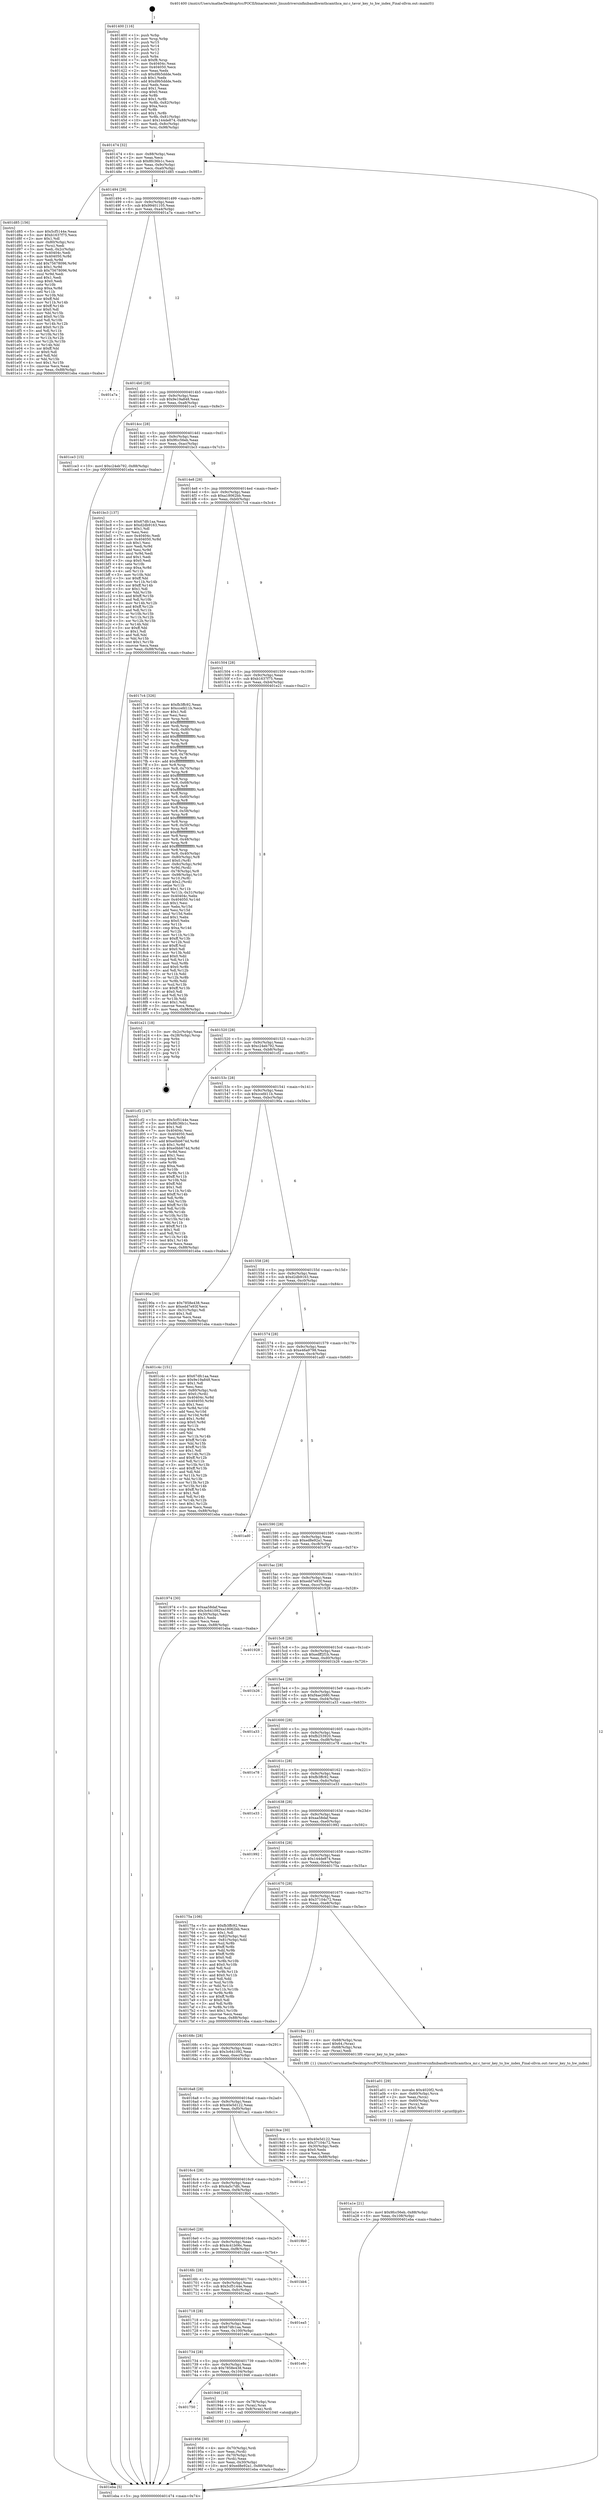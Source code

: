 digraph "0x401400" {
  label = "0x401400 (/mnt/c/Users/mathe/Desktop/tcc/POCII/binaries/extr_linuxdriversinfinibandhwmthcamthca_mr.c_tavor_key_to_hw_index_Final-ollvm.out::main(0))"
  labelloc = "t"
  node[shape=record]

  Entry [label="",width=0.3,height=0.3,shape=circle,fillcolor=black,style=filled]
  "0x401474" [label="{
     0x401474 [32]\l
     | [instrs]\l
     &nbsp;&nbsp;0x401474 \<+6\>: mov -0x88(%rbp),%eax\l
     &nbsp;&nbsp;0x40147a \<+2\>: mov %eax,%ecx\l
     &nbsp;&nbsp;0x40147c \<+6\>: sub $0x8fc36b1c,%ecx\l
     &nbsp;&nbsp;0x401482 \<+6\>: mov %eax,-0x9c(%rbp)\l
     &nbsp;&nbsp;0x401488 \<+6\>: mov %ecx,-0xa0(%rbp)\l
     &nbsp;&nbsp;0x40148e \<+6\>: je 0000000000401d85 \<main+0x985\>\l
  }"]
  "0x401d85" [label="{
     0x401d85 [156]\l
     | [instrs]\l
     &nbsp;&nbsp;0x401d85 \<+5\>: mov $0x5cf5144e,%eax\l
     &nbsp;&nbsp;0x401d8a \<+5\>: mov $0xb1637f75,%ecx\l
     &nbsp;&nbsp;0x401d8f \<+2\>: mov $0x1,%dl\l
     &nbsp;&nbsp;0x401d91 \<+4\>: mov -0x80(%rbp),%rsi\l
     &nbsp;&nbsp;0x401d95 \<+2\>: mov (%rsi),%edi\l
     &nbsp;&nbsp;0x401d97 \<+3\>: mov %edi,-0x2c(%rbp)\l
     &nbsp;&nbsp;0x401d9a \<+7\>: mov 0x40404c,%edi\l
     &nbsp;&nbsp;0x401da1 \<+8\>: mov 0x404050,%r8d\l
     &nbsp;&nbsp;0x401da9 \<+3\>: mov %edi,%r9d\l
     &nbsp;&nbsp;0x401dac \<+7\>: add $0x75678096,%r9d\l
     &nbsp;&nbsp;0x401db3 \<+4\>: sub $0x1,%r9d\l
     &nbsp;&nbsp;0x401db7 \<+7\>: sub $0x75678096,%r9d\l
     &nbsp;&nbsp;0x401dbe \<+4\>: imul %r9d,%edi\l
     &nbsp;&nbsp;0x401dc2 \<+3\>: and $0x1,%edi\l
     &nbsp;&nbsp;0x401dc5 \<+3\>: cmp $0x0,%edi\l
     &nbsp;&nbsp;0x401dc8 \<+4\>: sete %r10b\l
     &nbsp;&nbsp;0x401dcc \<+4\>: cmp $0xa,%r8d\l
     &nbsp;&nbsp;0x401dd0 \<+4\>: setl %r11b\l
     &nbsp;&nbsp;0x401dd4 \<+3\>: mov %r10b,%bl\l
     &nbsp;&nbsp;0x401dd7 \<+3\>: xor $0xff,%bl\l
     &nbsp;&nbsp;0x401dda \<+3\>: mov %r11b,%r14b\l
     &nbsp;&nbsp;0x401ddd \<+4\>: xor $0xff,%r14b\l
     &nbsp;&nbsp;0x401de1 \<+3\>: xor $0x0,%dl\l
     &nbsp;&nbsp;0x401de4 \<+3\>: mov %bl,%r15b\l
     &nbsp;&nbsp;0x401de7 \<+4\>: and $0x0,%r15b\l
     &nbsp;&nbsp;0x401deb \<+3\>: and %dl,%r10b\l
     &nbsp;&nbsp;0x401dee \<+3\>: mov %r14b,%r12b\l
     &nbsp;&nbsp;0x401df1 \<+4\>: and $0x0,%r12b\l
     &nbsp;&nbsp;0x401df5 \<+3\>: and %dl,%r11b\l
     &nbsp;&nbsp;0x401df8 \<+3\>: or %r10b,%r15b\l
     &nbsp;&nbsp;0x401dfb \<+3\>: or %r11b,%r12b\l
     &nbsp;&nbsp;0x401dfe \<+3\>: xor %r12b,%r15b\l
     &nbsp;&nbsp;0x401e01 \<+3\>: or %r14b,%bl\l
     &nbsp;&nbsp;0x401e04 \<+3\>: xor $0xff,%bl\l
     &nbsp;&nbsp;0x401e07 \<+3\>: or $0x0,%dl\l
     &nbsp;&nbsp;0x401e0a \<+2\>: and %dl,%bl\l
     &nbsp;&nbsp;0x401e0c \<+3\>: or %bl,%r15b\l
     &nbsp;&nbsp;0x401e0f \<+4\>: test $0x1,%r15b\l
     &nbsp;&nbsp;0x401e13 \<+3\>: cmovne %ecx,%eax\l
     &nbsp;&nbsp;0x401e16 \<+6\>: mov %eax,-0x88(%rbp)\l
     &nbsp;&nbsp;0x401e1c \<+5\>: jmp 0000000000401eba \<main+0xaba\>\l
  }"]
  "0x401494" [label="{
     0x401494 [28]\l
     | [instrs]\l
     &nbsp;&nbsp;0x401494 \<+5\>: jmp 0000000000401499 \<main+0x99\>\l
     &nbsp;&nbsp;0x401499 \<+6\>: mov -0x9c(%rbp),%eax\l
     &nbsp;&nbsp;0x40149f \<+5\>: sub $0x99401105,%eax\l
     &nbsp;&nbsp;0x4014a4 \<+6\>: mov %eax,-0xa4(%rbp)\l
     &nbsp;&nbsp;0x4014aa \<+6\>: je 0000000000401a7a \<main+0x67a\>\l
  }"]
  Exit [label="",width=0.3,height=0.3,shape=circle,fillcolor=black,style=filled,peripheries=2]
  "0x401a7a" [label="{
     0x401a7a\l
  }", style=dashed]
  "0x4014b0" [label="{
     0x4014b0 [28]\l
     | [instrs]\l
     &nbsp;&nbsp;0x4014b0 \<+5\>: jmp 00000000004014b5 \<main+0xb5\>\l
     &nbsp;&nbsp;0x4014b5 \<+6\>: mov -0x9c(%rbp),%eax\l
     &nbsp;&nbsp;0x4014bb \<+5\>: sub $0x9e19a848,%eax\l
     &nbsp;&nbsp;0x4014c0 \<+6\>: mov %eax,-0xa8(%rbp)\l
     &nbsp;&nbsp;0x4014c6 \<+6\>: je 0000000000401ce3 \<main+0x8e3\>\l
  }"]
  "0x401a1e" [label="{
     0x401a1e [21]\l
     | [instrs]\l
     &nbsp;&nbsp;0x401a1e \<+10\>: movl $0x9fcc56eb,-0x88(%rbp)\l
     &nbsp;&nbsp;0x401a28 \<+6\>: mov %eax,-0x108(%rbp)\l
     &nbsp;&nbsp;0x401a2e \<+5\>: jmp 0000000000401eba \<main+0xaba\>\l
  }"]
  "0x401ce3" [label="{
     0x401ce3 [15]\l
     | [instrs]\l
     &nbsp;&nbsp;0x401ce3 \<+10\>: movl $0xc24eb792,-0x88(%rbp)\l
     &nbsp;&nbsp;0x401ced \<+5\>: jmp 0000000000401eba \<main+0xaba\>\l
  }"]
  "0x4014cc" [label="{
     0x4014cc [28]\l
     | [instrs]\l
     &nbsp;&nbsp;0x4014cc \<+5\>: jmp 00000000004014d1 \<main+0xd1\>\l
     &nbsp;&nbsp;0x4014d1 \<+6\>: mov -0x9c(%rbp),%eax\l
     &nbsp;&nbsp;0x4014d7 \<+5\>: sub $0x9fcc56eb,%eax\l
     &nbsp;&nbsp;0x4014dc \<+6\>: mov %eax,-0xac(%rbp)\l
     &nbsp;&nbsp;0x4014e2 \<+6\>: je 0000000000401bc3 \<main+0x7c3\>\l
  }"]
  "0x401a01" [label="{
     0x401a01 [29]\l
     | [instrs]\l
     &nbsp;&nbsp;0x401a01 \<+10\>: movabs $0x4020f2,%rdi\l
     &nbsp;&nbsp;0x401a0b \<+4\>: mov -0x60(%rbp),%rcx\l
     &nbsp;&nbsp;0x401a0f \<+2\>: mov %eax,(%rcx)\l
     &nbsp;&nbsp;0x401a11 \<+4\>: mov -0x60(%rbp),%rcx\l
     &nbsp;&nbsp;0x401a15 \<+2\>: mov (%rcx),%esi\l
     &nbsp;&nbsp;0x401a17 \<+2\>: mov $0x0,%al\l
     &nbsp;&nbsp;0x401a19 \<+5\>: call 0000000000401030 \<printf@plt\>\l
     | [calls]\l
     &nbsp;&nbsp;0x401030 \{1\} (unknown)\l
  }"]
  "0x401bc3" [label="{
     0x401bc3 [137]\l
     | [instrs]\l
     &nbsp;&nbsp;0x401bc3 \<+5\>: mov $0x67dfc1aa,%eax\l
     &nbsp;&nbsp;0x401bc8 \<+5\>: mov $0xd2db9163,%ecx\l
     &nbsp;&nbsp;0x401bcd \<+2\>: mov $0x1,%dl\l
     &nbsp;&nbsp;0x401bcf \<+2\>: xor %esi,%esi\l
     &nbsp;&nbsp;0x401bd1 \<+7\>: mov 0x40404c,%edi\l
     &nbsp;&nbsp;0x401bd8 \<+8\>: mov 0x404050,%r8d\l
     &nbsp;&nbsp;0x401be0 \<+3\>: sub $0x1,%esi\l
     &nbsp;&nbsp;0x401be3 \<+3\>: mov %edi,%r9d\l
     &nbsp;&nbsp;0x401be6 \<+3\>: add %esi,%r9d\l
     &nbsp;&nbsp;0x401be9 \<+4\>: imul %r9d,%edi\l
     &nbsp;&nbsp;0x401bed \<+3\>: and $0x1,%edi\l
     &nbsp;&nbsp;0x401bf0 \<+3\>: cmp $0x0,%edi\l
     &nbsp;&nbsp;0x401bf3 \<+4\>: sete %r10b\l
     &nbsp;&nbsp;0x401bf7 \<+4\>: cmp $0xa,%r8d\l
     &nbsp;&nbsp;0x401bfb \<+4\>: setl %r11b\l
     &nbsp;&nbsp;0x401bff \<+3\>: mov %r10b,%bl\l
     &nbsp;&nbsp;0x401c02 \<+3\>: xor $0xff,%bl\l
     &nbsp;&nbsp;0x401c05 \<+3\>: mov %r11b,%r14b\l
     &nbsp;&nbsp;0x401c08 \<+4\>: xor $0xff,%r14b\l
     &nbsp;&nbsp;0x401c0c \<+3\>: xor $0x1,%dl\l
     &nbsp;&nbsp;0x401c0f \<+3\>: mov %bl,%r15b\l
     &nbsp;&nbsp;0x401c12 \<+4\>: and $0xff,%r15b\l
     &nbsp;&nbsp;0x401c16 \<+3\>: and %dl,%r10b\l
     &nbsp;&nbsp;0x401c19 \<+3\>: mov %r14b,%r12b\l
     &nbsp;&nbsp;0x401c1c \<+4\>: and $0xff,%r12b\l
     &nbsp;&nbsp;0x401c20 \<+3\>: and %dl,%r11b\l
     &nbsp;&nbsp;0x401c23 \<+3\>: or %r10b,%r15b\l
     &nbsp;&nbsp;0x401c26 \<+3\>: or %r11b,%r12b\l
     &nbsp;&nbsp;0x401c29 \<+3\>: xor %r12b,%r15b\l
     &nbsp;&nbsp;0x401c2c \<+3\>: or %r14b,%bl\l
     &nbsp;&nbsp;0x401c2f \<+3\>: xor $0xff,%bl\l
     &nbsp;&nbsp;0x401c32 \<+3\>: or $0x1,%dl\l
     &nbsp;&nbsp;0x401c35 \<+2\>: and %dl,%bl\l
     &nbsp;&nbsp;0x401c37 \<+3\>: or %bl,%r15b\l
     &nbsp;&nbsp;0x401c3a \<+4\>: test $0x1,%r15b\l
     &nbsp;&nbsp;0x401c3e \<+3\>: cmovne %ecx,%eax\l
     &nbsp;&nbsp;0x401c41 \<+6\>: mov %eax,-0x88(%rbp)\l
     &nbsp;&nbsp;0x401c47 \<+5\>: jmp 0000000000401eba \<main+0xaba\>\l
  }"]
  "0x4014e8" [label="{
     0x4014e8 [28]\l
     | [instrs]\l
     &nbsp;&nbsp;0x4014e8 \<+5\>: jmp 00000000004014ed \<main+0xed\>\l
     &nbsp;&nbsp;0x4014ed \<+6\>: mov -0x9c(%rbp),%eax\l
     &nbsp;&nbsp;0x4014f3 \<+5\>: sub $0xa18062bb,%eax\l
     &nbsp;&nbsp;0x4014f8 \<+6\>: mov %eax,-0xb0(%rbp)\l
     &nbsp;&nbsp;0x4014fe \<+6\>: je 00000000004017c4 \<main+0x3c4\>\l
  }"]
  "0x401956" [label="{
     0x401956 [30]\l
     | [instrs]\l
     &nbsp;&nbsp;0x401956 \<+4\>: mov -0x70(%rbp),%rdi\l
     &nbsp;&nbsp;0x40195a \<+2\>: mov %eax,(%rdi)\l
     &nbsp;&nbsp;0x40195c \<+4\>: mov -0x70(%rbp),%rdi\l
     &nbsp;&nbsp;0x401960 \<+2\>: mov (%rdi),%eax\l
     &nbsp;&nbsp;0x401962 \<+3\>: mov %eax,-0x30(%rbp)\l
     &nbsp;&nbsp;0x401965 \<+10\>: movl $0xed8e92a1,-0x88(%rbp)\l
     &nbsp;&nbsp;0x40196f \<+5\>: jmp 0000000000401eba \<main+0xaba\>\l
  }"]
  "0x4017c4" [label="{
     0x4017c4 [326]\l
     | [instrs]\l
     &nbsp;&nbsp;0x4017c4 \<+5\>: mov $0xfb3ffc92,%eax\l
     &nbsp;&nbsp;0x4017c9 \<+5\>: mov $0xccefd11b,%ecx\l
     &nbsp;&nbsp;0x4017ce \<+2\>: mov $0x1,%dl\l
     &nbsp;&nbsp;0x4017d0 \<+2\>: xor %esi,%esi\l
     &nbsp;&nbsp;0x4017d2 \<+3\>: mov %rsp,%rdi\l
     &nbsp;&nbsp;0x4017d5 \<+4\>: add $0xfffffffffffffff0,%rdi\l
     &nbsp;&nbsp;0x4017d9 \<+3\>: mov %rdi,%rsp\l
     &nbsp;&nbsp;0x4017dc \<+4\>: mov %rdi,-0x80(%rbp)\l
     &nbsp;&nbsp;0x4017e0 \<+3\>: mov %rsp,%rdi\l
     &nbsp;&nbsp;0x4017e3 \<+4\>: add $0xfffffffffffffff0,%rdi\l
     &nbsp;&nbsp;0x4017e7 \<+3\>: mov %rdi,%rsp\l
     &nbsp;&nbsp;0x4017ea \<+3\>: mov %rsp,%r8\l
     &nbsp;&nbsp;0x4017ed \<+4\>: add $0xfffffffffffffff0,%r8\l
     &nbsp;&nbsp;0x4017f1 \<+3\>: mov %r8,%rsp\l
     &nbsp;&nbsp;0x4017f4 \<+4\>: mov %r8,-0x78(%rbp)\l
     &nbsp;&nbsp;0x4017f8 \<+3\>: mov %rsp,%r8\l
     &nbsp;&nbsp;0x4017fb \<+4\>: add $0xfffffffffffffff0,%r8\l
     &nbsp;&nbsp;0x4017ff \<+3\>: mov %r8,%rsp\l
     &nbsp;&nbsp;0x401802 \<+4\>: mov %r8,-0x70(%rbp)\l
     &nbsp;&nbsp;0x401806 \<+3\>: mov %rsp,%r8\l
     &nbsp;&nbsp;0x401809 \<+4\>: add $0xfffffffffffffff0,%r8\l
     &nbsp;&nbsp;0x40180d \<+3\>: mov %r8,%rsp\l
     &nbsp;&nbsp;0x401810 \<+4\>: mov %r8,-0x68(%rbp)\l
     &nbsp;&nbsp;0x401814 \<+3\>: mov %rsp,%r8\l
     &nbsp;&nbsp;0x401817 \<+4\>: add $0xfffffffffffffff0,%r8\l
     &nbsp;&nbsp;0x40181b \<+3\>: mov %r8,%rsp\l
     &nbsp;&nbsp;0x40181e \<+4\>: mov %r8,-0x60(%rbp)\l
     &nbsp;&nbsp;0x401822 \<+3\>: mov %rsp,%r8\l
     &nbsp;&nbsp;0x401825 \<+4\>: add $0xfffffffffffffff0,%r8\l
     &nbsp;&nbsp;0x401829 \<+3\>: mov %r8,%rsp\l
     &nbsp;&nbsp;0x40182c \<+4\>: mov %r8,-0x58(%rbp)\l
     &nbsp;&nbsp;0x401830 \<+3\>: mov %rsp,%r8\l
     &nbsp;&nbsp;0x401833 \<+4\>: add $0xfffffffffffffff0,%r8\l
     &nbsp;&nbsp;0x401837 \<+3\>: mov %r8,%rsp\l
     &nbsp;&nbsp;0x40183a \<+4\>: mov %r8,-0x50(%rbp)\l
     &nbsp;&nbsp;0x40183e \<+3\>: mov %rsp,%r8\l
     &nbsp;&nbsp;0x401841 \<+4\>: add $0xfffffffffffffff0,%r8\l
     &nbsp;&nbsp;0x401845 \<+3\>: mov %r8,%rsp\l
     &nbsp;&nbsp;0x401848 \<+4\>: mov %r8,-0x48(%rbp)\l
     &nbsp;&nbsp;0x40184c \<+3\>: mov %rsp,%r8\l
     &nbsp;&nbsp;0x40184f \<+4\>: add $0xfffffffffffffff0,%r8\l
     &nbsp;&nbsp;0x401853 \<+3\>: mov %r8,%rsp\l
     &nbsp;&nbsp;0x401856 \<+4\>: mov %r8,-0x40(%rbp)\l
     &nbsp;&nbsp;0x40185a \<+4\>: mov -0x80(%rbp),%r8\l
     &nbsp;&nbsp;0x40185e \<+7\>: movl $0x0,(%r8)\l
     &nbsp;&nbsp;0x401865 \<+7\>: mov -0x8c(%rbp),%r9d\l
     &nbsp;&nbsp;0x40186c \<+3\>: mov %r9d,(%rdi)\l
     &nbsp;&nbsp;0x40186f \<+4\>: mov -0x78(%rbp),%r8\l
     &nbsp;&nbsp;0x401873 \<+7\>: mov -0x98(%rbp),%r10\l
     &nbsp;&nbsp;0x40187a \<+3\>: mov %r10,(%r8)\l
     &nbsp;&nbsp;0x40187d \<+3\>: cmpl $0x2,(%rdi)\l
     &nbsp;&nbsp;0x401880 \<+4\>: setne %r11b\l
     &nbsp;&nbsp;0x401884 \<+4\>: and $0x1,%r11b\l
     &nbsp;&nbsp;0x401888 \<+4\>: mov %r11b,-0x31(%rbp)\l
     &nbsp;&nbsp;0x40188c \<+7\>: mov 0x40404c,%ebx\l
     &nbsp;&nbsp;0x401893 \<+8\>: mov 0x404050,%r14d\l
     &nbsp;&nbsp;0x40189b \<+3\>: sub $0x1,%esi\l
     &nbsp;&nbsp;0x40189e \<+3\>: mov %ebx,%r15d\l
     &nbsp;&nbsp;0x4018a1 \<+3\>: add %esi,%r15d\l
     &nbsp;&nbsp;0x4018a4 \<+4\>: imul %r15d,%ebx\l
     &nbsp;&nbsp;0x4018a8 \<+3\>: and $0x1,%ebx\l
     &nbsp;&nbsp;0x4018ab \<+3\>: cmp $0x0,%ebx\l
     &nbsp;&nbsp;0x4018ae \<+4\>: sete %r11b\l
     &nbsp;&nbsp;0x4018b2 \<+4\>: cmp $0xa,%r14d\l
     &nbsp;&nbsp;0x4018b6 \<+4\>: setl %r12b\l
     &nbsp;&nbsp;0x4018ba \<+3\>: mov %r11b,%r13b\l
     &nbsp;&nbsp;0x4018bd \<+4\>: xor $0xff,%r13b\l
     &nbsp;&nbsp;0x4018c1 \<+3\>: mov %r12b,%sil\l
     &nbsp;&nbsp;0x4018c4 \<+4\>: xor $0xff,%sil\l
     &nbsp;&nbsp;0x4018c8 \<+3\>: xor $0x0,%dl\l
     &nbsp;&nbsp;0x4018cb \<+3\>: mov %r13b,%dil\l
     &nbsp;&nbsp;0x4018ce \<+4\>: and $0x0,%dil\l
     &nbsp;&nbsp;0x4018d2 \<+3\>: and %dl,%r11b\l
     &nbsp;&nbsp;0x4018d5 \<+3\>: mov %sil,%r8b\l
     &nbsp;&nbsp;0x4018d8 \<+4\>: and $0x0,%r8b\l
     &nbsp;&nbsp;0x4018dc \<+3\>: and %dl,%r12b\l
     &nbsp;&nbsp;0x4018df \<+3\>: or %r11b,%dil\l
     &nbsp;&nbsp;0x4018e2 \<+3\>: or %r12b,%r8b\l
     &nbsp;&nbsp;0x4018e5 \<+3\>: xor %r8b,%dil\l
     &nbsp;&nbsp;0x4018e8 \<+3\>: or %sil,%r13b\l
     &nbsp;&nbsp;0x4018eb \<+4\>: xor $0xff,%r13b\l
     &nbsp;&nbsp;0x4018ef \<+3\>: or $0x0,%dl\l
     &nbsp;&nbsp;0x4018f2 \<+3\>: and %dl,%r13b\l
     &nbsp;&nbsp;0x4018f5 \<+3\>: or %r13b,%dil\l
     &nbsp;&nbsp;0x4018f8 \<+4\>: test $0x1,%dil\l
     &nbsp;&nbsp;0x4018fc \<+3\>: cmovne %ecx,%eax\l
     &nbsp;&nbsp;0x4018ff \<+6\>: mov %eax,-0x88(%rbp)\l
     &nbsp;&nbsp;0x401905 \<+5\>: jmp 0000000000401eba \<main+0xaba\>\l
  }"]
  "0x401504" [label="{
     0x401504 [28]\l
     | [instrs]\l
     &nbsp;&nbsp;0x401504 \<+5\>: jmp 0000000000401509 \<main+0x109\>\l
     &nbsp;&nbsp;0x401509 \<+6\>: mov -0x9c(%rbp),%eax\l
     &nbsp;&nbsp;0x40150f \<+5\>: sub $0xb1637f75,%eax\l
     &nbsp;&nbsp;0x401514 \<+6\>: mov %eax,-0xb4(%rbp)\l
     &nbsp;&nbsp;0x40151a \<+6\>: je 0000000000401e21 \<main+0xa21\>\l
  }"]
  "0x401750" [label="{
     0x401750\l
  }", style=dashed]
  "0x401e21" [label="{
     0x401e21 [18]\l
     | [instrs]\l
     &nbsp;&nbsp;0x401e21 \<+3\>: mov -0x2c(%rbp),%eax\l
     &nbsp;&nbsp;0x401e24 \<+4\>: lea -0x28(%rbp),%rsp\l
     &nbsp;&nbsp;0x401e28 \<+1\>: pop %rbx\l
     &nbsp;&nbsp;0x401e29 \<+2\>: pop %r12\l
     &nbsp;&nbsp;0x401e2b \<+2\>: pop %r13\l
     &nbsp;&nbsp;0x401e2d \<+2\>: pop %r14\l
     &nbsp;&nbsp;0x401e2f \<+2\>: pop %r15\l
     &nbsp;&nbsp;0x401e31 \<+1\>: pop %rbp\l
     &nbsp;&nbsp;0x401e32 \<+1\>: ret\l
  }"]
  "0x401520" [label="{
     0x401520 [28]\l
     | [instrs]\l
     &nbsp;&nbsp;0x401520 \<+5\>: jmp 0000000000401525 \<main+0x125\>\l
     &nbsp;&nbsp;0x401525 \<+6\>: mov -0x9c(%rbp),%eax\l
     &nbsp;&nbsp;0x40152b \<+5\>: sub $0xc24eb792,%eax\l
     &nbsp;&nbsp;0x401530 \<+6\>: mov %eax,-0xb8(%rbp)\l
     &nbsp;&nbsp;0x401536 \<+6\>: je 0000000000401cf2 \<main+0x8f2\>\l
  }"]
  "0x401946" [label="{
     0x401946 [16]\l
     | [instrs]\l
     &nbsp;&nbsp;0x401946 \<+4\>: mov -0x78(%rbp),%rax\l
     &nbsp;&nbsp;0x40194a \<+3\>: mov (%rax),%rax\l
     &nbsp;&nbsp;0x40194d \<+4\>: mov 0x8(%rax),%rdi\l
     &nbsp;&nbsp;0x401951 \<+5\>: call 0000000000401040 \<atoi@plt\>\l
     | [calls]\l
     &nbsp;&nbsp;0x401040 \{1\} (unknown)\l
  }"]
  "0x401cf2" [label="{
     0x401cf2 [147]\l
     | [instrs]\l
     &nbsp;&nbsp;0x401cf2 \<+5\>: mov $0x5cf5144e,%eax\l
     &nbsp;&nbsp;0x401cf7 \<+5\>: mov $0x8fc36b1c,%ecx\l
     &nbsp;&nbsp;0x401cfc \<+2\>: mov $0x1,%dl\l
     &nbsp;&nbsp;0x401cfe \<+7\>: mov 0x40404c,%esi\l
     &nbsp;&nbsp;0x401d05 \<+7\>: mov 0x404050,%edi\l
     &nbsp;&nbsp;0x401d0c \<+3\>: mov %esi,%r8d\l
     &nbsp;&nbsp;0x401d0f \<+7\>: add $0xe0bb674d,%r8d\l
     &nbsp;&nbsp;0x401d16 \<+4\>: sub $0x1,%r8d\l
     &nbsp;&nbsp;0x401d1a \<+7\>: sub $0xe0bb674d,%r8d\l
     &nbsp;&nbsp;0x401d21 \<+4\>: imul %r8d,%esi\l
     &nbsp;&nbsp;0x401d25 \<+3\>: and $0x1,%esi\l
     &nbsp;&nbsp;0x401d28 \<+3\>: cmp $0x0,%esi\l
     &nbsp;&nbsp;0x401d2b \<+4\>: sete %r9b\l
     &nbsp;&nbsp;0x401d2f \<+3\>: cmp $0xa,%edi\l
     &nbsp;&nbsp;0x401d32 \<+4\>: setl %r10b\l
     &nbsp;&nbsp;0x401d36 \<+3\>: mov %r9b,%r11b\l
     &nbsp;&nbsp;0x401d39 \<+4\>: xor $0xff,%r11b\l
     &nbsp;&nbsp;0x401d3d \<+3\>: mov %r10b,%bl\l
     &nbsp;&nbsp;0x401d40 \<+3\>: xor $0xff,%bl\l
     &nbsp;&nbsp;0x401d43 \<+3\>: xor $0x1,%dl\l
     &nbsp;&nbsp;0x401d46 \<+3\>: mov %r11b,%r14b\l
     &nbsp;&nbsp;0x401d49 \<+4\>: and $0xff,%r14b\l
     &nbsp;&nbsp;0x401d4d \<+3\>: and %dl,%r9b\l
     &nbsp;&nbsp;0x401d50 \<+3\>: mov %bl,%r15b\l
     &nbsp;&nbsp;0x401d53 \<+4\>: and $0xff,%r15b\l
     &nbsp;&nbsp;0x401d57 \<+3\>: and %dl,%r10b\l
     &nbsp;&nbsp;0x401d5a \<+3\>: or %r9b,%r14b\l
     &nbsp;&nbsp;0x401d5d \<+3\>: or %r10b,%r15b\l
     &nbsp;&nbsp;0x401d60 \<+3\>: xor %r15b,%r14b\l
     &nbsp;&nbsp;0x401d63 \<+3\>: or %bl,%r11b\l
     &nbsp;&nbsp;0x401d66 \<+4\>: xor $0xff,%r11b\l
     &nbsp;&nbsp;0x401d6a \<+3\>: or $0x1,%dl\l
     &nbsp;&nbsp;0x401d6d \<+3\>: and %dl,%r11b\l
     &nbsp;&nbsp;0x401d70 \<+3\>: or %r11b,%r14b\l
     &nbsp;&nbsp;0x401d73 \<+4\>: test $0x1,%r14b\l
     &nbsp;&nbsp;0x401d77 \<+3\>: cmovne %ecx,%eax\l
     &nbsp;&nbsp;0x401d7a \<+6\>: mov %eax,-0x88(%rbp)\l
     &nbsp;&nbsp;0x401d80 \<+5\>: jmp 0000000000401eba \<main+0xaba\>\l
  }"]
  "0x40153c" [label="{
     0x40153c [28]\l
     | [instrs]\l
     &nbsp;&nbsp;0x40153c \<+5\>: jmp 0000000000401541 \<main+0x141\>\l
     &nbsp;&nbsp;0x401541 \<+6\>: mov -0x9c(%rbp),%eax\l
     &nbsp;&nbsp;0x401547 \<+5\>: sub $0xccefd11b,%eax\l
     &nbsp;&nbsp;0x40154c \<+6\>: mov %eax,-0xbc(%rbp)\l
     &nbsp;&nbsp;0x401552 \<+6\>: je 000000000040190a \<main+0x50a\>\l
  }"]
  "0x401734" [label="{
     0x401734 [28]\l
     | [instrs]\l
     &nbsp;&nbsp;0x401734 \<+5\>: jmp 0000000000401739 \<main+0x339\>\l
     &nbsp;&nbsp;0x401739 \<+6\>: mov -0x9c(%rbp),%eax\l
     &nbsp;&nbsp;0x40173f \<+5\>: sub $0x7858e438,%eax\l
     &nbsp;&nbsp;0x401744 \<+6\>: mov %eax,-0x104(%rbp)\l
     &nbsp;&nbsp;0x40174a \<+6\>: je 0000000000401946 \<main+0x546\>\l
  }"]
  "0x40190a" [label="{
     0x40190a [30]\l
     | [instrs]\l
     &nbsp;&nbsp;0x40190a \<+5\>: mov $0x7858e438,%eax\l
     &nbsp;&nbsp;0x40190f \<+5\>: mov $0xedd7e93f,%ecx\l
     &nbsp;&nbsp;0x401914 \<+3\>: mov -0x31(%rbp),%dl\l
     &nbsp;&nbsp;0x401917 \<+3\>: test $0x1,%dl\l
     &nbsp;&nbsp;0x40191a \<+3\>: cmovne %ecx,%eax\l
     &nbsp;&nbsp;0x40191d \<+6\>: mov %eax,-0x88(%rbp)\l
     &nbsp;&nbsp;0x401923 \<+5\>: jmp 0000000000401eba \<main+0xaba\>\l
  }"]
  "0x401558" [label="{
     0x401558 [28]\l
     | [instrs]\l
     &nbsp;&nbsp;0x401558 \<+5\>: jmp 000000000040155d \<main+0x15d\>\l
     &nbsp;&nbsp;0x40155d \<+6\>: mov -0x9c(%rbp),%eax\l
     &nbsp;&nbsp;0x401563 \<+5\>: sub $0xd2db9163,%eax\l
     &nbsp;&nbsp;0x401568 \<+6\>: mov %eax,-0xc0(%rbp)\l
     &nbsp;&nbsp;0x40156e \<+6\>: je 0000000000401c4c \<main+0x84c\>\l
  }"]
  "0x401e8c" [label="{
     0x401e8c\l
  }", style=dashed]
  "0x401c4c" [label="{
     0x401c4c [151]\l
     | [instrs]\l
     &nbsp;&nbsp;0x401c4c \<+5\>: mov $0x67dfc1aa,%eax\l
     &nbsp;&nbsp;0x401c51 \<+5\>: mov $0x9e19a848,%ecx\l
     &nbsp;&nbsp;0x401c56 \<+2\>: mov $0x1,%dl\l
     &nbsp;&nbsp;0x401c58 \<+2\>: xor %esi,%esi\l
     &nbsp;&nbsp;0x401c5a \<+4\>: mov -0x80(%rbp),%rdi\l
     &nbsp;&nbsp;0x401c5e \<+6\>: movl $0x0,(%rdi)\l
     &nbsp;&nbsp;0x401c64 \<+8\>: mov 0x40404c,%r8d\l
     &nbsp;&nbsp;0x401c6c \<+8\>: mov 0x404050,%r9d\l
     &nbsp;&nbsp;0x401c74 \<+3\>: sub $0x1,%esi\l
     &nbsp;&nbsp;0x401c77 \<+3\>: mov %r8d,%r10d\l
     &nbsp;&nbsp;0x401c7a \<+3\>: add %esi,%r10d\l
     &nbsp;&nbsp;0x401c7d \<+4\>: imul %r10d,%r8d\l
     &nbsp;&nbsp;0x401c81 \<+4\>: and $0x1,%r8d\l
     &nbsp;&nbsp;0x401c85 \<+4\>: cmp $0x0,%r8d\l
     &nbsp;&nbsp;0x401c89 \<+4\>: sete %r11b\l
     &nbsp;&nbsp;0x401c8d \<+4\>: cmp $0xa,%r9d\l
     &nbsp;&nbsp;0x401c91 \<+3\>: setl %bl\l
     &nbsp;&nbsp;0x401c94 \<+3\>: mov %r11b,%r14b\l
     &nbsp;&nbsp;0x401c97 \<+4\>: xor $0xff,%r14b\l
     &nbsp;&nbsp;0x401c9b \<+3\>: mov %bl,%r15b\l
     &nbsp;&nbsp;0x401c9e \<+4\>: xor $0xff,%r15b\l
     &nbsp;&nbsp;0x401ca2 \<+3\>: xor $0x1,%dl\l
     &nbsp;&nbsp;0x401ca5 \<+3\>: mov %r14b,%r12b\l
     &nbsp;&nbsp;0x401ca8 \<+4\>: and $0xff,%r12b\l
     &nbsp;&nbsp;0x401cac \<+3\>: and %dl,%r11b\l
     &nbsp;&nbsp;0x401caf \<+3\>: mov %r15b,%r13b\l
     &nbsp;&nbsp;0x401cb2 \<+4\>: and $0xff,%r13b\l
     &nbsp;&nbsp;0x401cb6 \<+2\>: and %dl,%bl\l
     &nbsp;&nbsp;0x401cb8 \<+3\>: or %r11b,%r12b\l
     &nbsp;&nbsp;0x401cbb \<+3\>: or %bl,%r13b\l
     &nbsp;&nbsp;0x401cbe \<+3\>: xor %r13b,%r12b\l
     &nbsp;&nbsp;0x401cc1 \<+3\>: or %r15b,%r14b\l
     &nbsp;&nbsp;0x401cc4 \<+4\>: xor $0xff,%r14b\l
     &nbsp;&nbsp;0x401cc8 \<+3\>: or $0x1,%dl\l
     &nbsp;&nbsp;0x401ccb \<+3\>: and %dl,%r14b\l
     &nbsp;&nbsp;0x401cce \<+3\>: or %r14b,%r12b\l
     &nbsp;&nbsp;0x401cd1 \<+4\>: test $0x1,%r12b\l
     &nbsp;&nbsp;0x401cd5 \<+3\>: cmovne %ecx,%eax\l
     &nbsp;&nbsp;0x401cd8 \<+6\>: mov %eax,-0x88(%rbp)\l
     &nbsp;&nbsp;0x401cde \<+5\>: jmp 0000000000401eba \<main+0xaba\>\l
  }"]
  "0x401574" [label="{
     0x401574 [28]\l
     | [instrs]\l
     &nbsp;&nbsp;0x401574 \<+5\>: jmp 0000000000401579 \<main+0x179\>\l
     &nbsp;&nbsp;0x401579 \<+6\>: mov -0x9c(%rbp),%eax\l
     &nbsp;&nbsp;0x40157f \<+5\>: sub $0xe46a9798,%eax\l
     &nbsp;&nbsp;0x401584 \<+6\>: mov %eax,-0xc4(%rbp)\l
     &nbsp;&nbsp;0x40158a \<+6\>: je 0000000000401ad0 \<main+0x6d0\>\l
  }"]
  "0x401718" [label="{
     0x401718 [28]\l
     | [instrs]\l
     &nbsp;&nbsp;0x401718 \<+5\>: jmp 000000000040171d \<main+0x31d\>\l
     &nbsp;&nbsp;0x40171d \<+6\>: mov -0x9c(%rbp),%eax\l
     &nbsp;&nbsp;0x401723 \<+5\>: sub $0x67dfc1aa,%eax\l
     &nbsp;&nbsp;0x401728 \<+6\>: mov %eax,-0x100(%rbp)\l
     &nbsp;&nbsp;0x40172e \<+6\>: je 0000000000401e8c \<main+0xa8c\>\l
  }"]
  "0x401ad0" [label="{
     0x401ad0\l
  }", style=dashed]
  "0x401590" [label="{
     0x401590 [28]\l
     | [instrs]\l
     &nbsp;&nbsp;0x401590 \<+5\>: jmp 0000000000401595 \<main+0x195\>\l
     &nbsp;&nbsp;0x401595 \<+6\>: mov -0x9c(%rbp),%eax\l
     &nbsp;&nbsp;0x40159b \<+5\>: sub $0xed8e92a1,%eax\l
     &nbsp;&nbsp;0x4015a0 \<+6\>: mov %eax,-0xc8(%rbp)\l
     &nbsp;&nbsp;0x4015a6 \<+6\>: je 0000000000401974 \<main+0x574\>\l
  }"]
  "0x401ea5" [label="{
     0x401ea5\l
  }", style=dashed]
  "0x401974" [label="{
     0x401974 [30]\l
     | [instrs]\l
     &nbsp;&nbsp;0x401974 \<+5\>: mov $0xaa58daf,%eax\l
     &nbsp;&nbsp;0x401979 \<+5\>: mov $0x3c641092,%ecx\l
     &nbsp;&nbsp;0x40197e \<+3\>: mov -0x30(%rbp),%edx\l
     &nbsp;&nbsp;0x401981 \<+3\>: cmp $0x1,%edx\l
     &nbsp;&nbsp;0x401984 \<+3\>: cmovl %ecx,%eax\l
     &nbsp;&nbsp;0x401987 \<+6\>: mov %eax,-0x88(%rbp)\l
     &nbsp;&nbsp;0x40198d \<+5\>: jmp 0000000000401eba \<main+0xaba\>\l
  }"]
  "0x4015ac" [label="{
     0x4015ac [28]\l
     | [instrs]\l
     &nbsp;&nbsp;0x4015ac \<+5\>: jmp 00000000004015b1 \<main+0x1b1\>\l
     &nbsp;&nbsp;0x4015b1 \<+6\>: mov -0x9c(%rbp),%eax\l
     &nbsp;&nbsp;0x4015b7 \<+5\>: sub $0xedd7e93f,%eax\l
     &nbsp;&nbsp;0x4015bc \<+6\>: mov %eax,-0xcc(%rbp)\l
     &nbsp;&nbsp;0x4015c2 \<+6\>: je 0000000000401928 \<main+0x528\>\l
  }"]
  "0x4016fc" [label="{
     0x4016fc [28]\l
     | [instrs]\l
     &nbsp;&nbsp;0x4016fc \<+5\>: jmp 0000000000401701 \<main+0x301\>\l
     &nbsp;&nbsp;0x401701 \<+6\>: mov -0x9c(%rbp),%eax\l
     &nbsp;&nbsp;0x401707 \<+5\>: sub $0x5cf5144e,%eax\l
     &nbsp;&nbsp;0x40170c \<+6\>: mov %eax,-0xfc(%rbp)\l
     &nbsp;&nbsp;0x401712 \<+6\>: je 0000000000401ea5 \<main+0xaa5\>\l
  }"]
  "0x401928" [label="{
     0x401928\l
  }", style=dashed]
  "0x4015c8" [label="{
     0x4015c8 [28]\l
     | [instrs]\l
     &nbsp;&nbsp;0x4015c8 \<+5\>: jmp 00000000004015cd \<main+0x1cd\>\l
     &nbsp;&nbsp;0x4015cd \<+6\>: mov -0x9c(%rbp),%eax\l
     &nbsp;&nbsp;0x4015d3 \<+5\>: sub $0xedff2f1b,%eax\l
     &nbsp;&nbsp;0x4015d8 \<+6\>: mov %eax,-0xd0(%rbp)\l
     &nbsp;&nbsp;0x4015de \<+6\>: je 0000000000401b26 \<main+0x726\>\l
  }"]
  "0x401bb4" [label="{
     0x401bb4\l
  }", style=dashed]
  "0x401b26" [label="{
     0x401b26\l
  }", style=dashed]
  "0x4015e4" [label="{
     0x4015e4 [28]\l
     | [instrs]\l
     &nbsp;&nbsp;0x4015e4 \<+5\>: jmp 00000000004015e9 \<main+0x1e9\>\l
     &nbsp;&nbsp;0x4015e9 \<+6\>: mov -0x9c(%rbp),%eax\l
     &nbsp;&nbsp;0x4015ef \<+5\>: sub $0xf4ae2680,%eax\l
     &nbsp;&nbsp;0x4015f4 \<+6\>: mov %eax,-0xd4(%rbp)\l
     &nbsp;&nbsp;0x4015fa \<+6\>: je 0000000000401a33 \<main+0x633\>\l
  }"]
  "0x4016e0" [label="{
     0x4016e0 [28]\l
     | [instrs]\l
     &nbsp;&nbsp;0x4016e0 \<+5\>: jmp 00000000004016e5 \<main+0x2e5\>\l
     &nbsp;&nbsp;0x4016e5 \<+6\>: mov -0x9c(%rbp),%eax\l
     &nbsp;&nbsp;0x4016eb \<+5\>: sub $0x4c41b06c,%eax\l
     &nbsp;&nbsp;0x4016f0 \<+6\>: mov %eax,-0xf8(%rbp)\l
     &nbsp;&nbsp;0x4016f6 \<+6\>: je 0000000000401bb4 \<main+0x7b4\>\l
  }"]
  "0x401a33" [label="{
     0x401a33\l
  }", style=dashed]
  "0x401600" [label="{
     0x401600 [28]\l
     | [instrs]\l
     &nbsp;&nbsp;0x401600 \<+5\>: jmp 0000000000401605 \<main+0x205\>\l
     &nbsp;&nbsp;0x401605 \<+6\>: mov -0x9c(%rbp),%eax\l
     &nbsp;&nbsp;0x40160b \<+5\>: sub $0xfb253920,%eax\l
     &nbsp;&nbsp;0x401610 \<+6\>: mov %eax,-0xd8(%rbp)\l
     &nbsp;&nbsp;0x401616 \<+6\>: je 0000000000401e78 \<main+0xa78\>\l
  }"]
  "0x4019b0" [label="{
     0x4019b0\l
  }", style=dashed]
  "0x401e78" [label="{
     0x401e78\l
  }", style=dashed]
  "0x40161c" [label="{
     0x40161c [28]\l
     | [instrs]\l
     &nbsp;&nbsp;0x40161c \<+5\>: jmp 0000000000401621 \<main+0x221\>\l
     &nbsp;&nbsp;0x401621 \<+6\>: mov -0x9c(%rbp),%eax\l
     &nbsp;&nbsp;0x401627 \<+5\>: sub $0xfb3ffc92,%eax\l
     &nbsp;&nbsp;0x40162c \<+6\>: mov %eax,-0xdc(%rbp)\l
     &nbsp;&nbsp;0x401632 \<+6\>: je 0000000000401e33 \<main+0xa33\>\l
  }"]
  "0x4016c4" [label="{
     0x4016c4 [28]\l
     | [instrs]\l
     &nbsp;&nbsp;0x4016c4 \<+5\>: jmp 00000000004016c9 \<main+0x2c9\>\l
     &nbsp;&nbsp;0x4016c9 \<+6\>: mov -0x9c(%rbp),%eax\l
     &nbsp;&nbsp;0x4016cf \<+5\>: sub $0x4a5c7dfc,%eax\l
     &nbsp;&nbsp;0x4016d4 \<+6\>: mov %eax,-0xf4(%rbp)\l
     &nbsp;&nbsp;0x4016da \<+6\>: je 00000000004019b0 \<main+0x5b0\>\l
  }"]
  "0x401e33" [label="{
     0x401e33\l
  }", style=dashed]
  "0x401638" [label="{
     0x401638 [28]\l
     | [instrs]\l
     &nbsp;&nbsp;0x401638 \<+5\>: jmp 000000000040163d \<main+0x23d\>\l
     &nbsp;&nbsp;0x40163d \<+6\>: mov -0x9c(%rbp),%eax\l
     &nbsp;&nbsp;0x401643 \<+5\>: sub $0xaa58daf,%eax\l
     &nbsp;&nbsp;0x401648 \<+6\>: mov %eax,-0xe0(%rbp)\l
     &nbsp;&nbsp;0x40164e \<+6\>: je 0000000000401992 \<main+0x592\>\l
  }"]
  "0x401ac1" [label="{
     0x401ac1\l
  }", style=dashed]
  "0x401992" [label="{
     0x401992\l
  }", style=dashed]
  "0x401654" [label="{
     0x401654 [28]\l
     | [instrs]\l
     &nbsp;&nbsp;0x401654 \<+5\>: jmp 0000000000401659 \<main+0x259\>\l
     &nbsp;&nbsp;0x401659 \<+6\>: mov -0x9c(%rbp),%eax\l
     &nbsp;&nbsp;0x40165f \<+5\>: sub $0x144de874,%eax\l
     &nbsp;&nbsp;0x401664 \<+6\>: mov %eax,-0xe4(%rbp)\l
     &nbsp;&nbsp;0x40166a \<+6\>: je 000000000040175a \<main+0x35a\>\l
  }"]
  "0x4016a8" [label="{
     0x4016a8 [28]\l
     | [instrs]\l
     &nbsp;&nbsp;0x4016a8 \<+5\>: jmp 00000000004016ad \<main+0x2ad\>\l
     &nbsp;&nbsp;0x4016ad \<+6\>: mov -0x9c(%rbp),%eax\l
     &nbsp;&nbsp;0x4016b3 \<+5\>: sub $0x40e5d122,%eax\l
     &nbsp;&nbsp;0x4016b8 \<+6\>: mov %eax,-0xf0(%rbp)\l
     &nbsp;&nbsp;0x4016be \<+6\>: je 0000000000401ac1 \<main+0x6c1\>\l
  }"]
  "0x40175a" [label="{
     0x40175a [106]\l
     | [instrs]\l
     &nbsp;&nbsp;0x40175a \<+5\>: mov $0xfb3ffc92,%eax\l
     &nbsp;&nbsp;0x40175f \<+5\>: mov $0xa18062bb,%ecx\l
     &nbsp;&nbsp;0x401764 \<+2\>: mov $0x1,%dl\l
     &nbsp;&nbsp;0x401766 \<+7\>: mov -0x82(%rbp),%sil\l
     &nbsp;&nbsp;0x40176d \<+7\>: mov -0x81(%rbp),%dil\l
     &nbsp;&nbsp;0x401774 \<+3\>: mov %sil,%r8b\l
     &nbsp;&nbsp;0x401777 \<+4\>: xor $0xff,%r8b\l
     &nbsp;&nbsp;0x40177b \<+3\>: mov %dil,%r9b\l
     &nbsp;&nbsp;0x40177e \<+4\>: xor $0xff,%r9b\l
     &nbsp;&nbsp;0x401782 \<+3\>: xor $0x0,%dl\l
     &nbsp;&nbsp;0x401785 \<+3\>: mov %r8b,%r10b\l
     &nbsp;&nbsp;0x401788 \<+4\>: and $0x0,%r10b\l
     &nbsp;&nbsp;0x40178c \<+3\>: and %dl,%sil\l
     &nbsp;&nbsp;0x40178f \<+3\>: mov %r9b,%r11b\l
     &nbsp;&nbsp;0x401792 \<+4\>: and $0x0,%r11b\l
     &nbsp;&nbsp;0x401796 \<+3\>: and %dl,%dil\l
     &nbsp;&nbsp;0x401799 \<+3\>: or %sil,%r10b\l
     &nbsp;&nbsp;0x40179c \<+3\>: or %dil,%r11b\l
     &nbsp;&nbsp;0x40179f \<+3\>: xor %r11b,%r10b\l
     &nbsp;&nbsp;0x4017a2 \<+3\>: or %r9b,%r8b\l
     &nbsp;&nbsp;0x4017a5 \<+4\>: xor $0xff,%r8b\l
     &nbsp;&nbsp;0x4017a9 \<+3\>: or $0x0,%dl\l
     &nbsp;&nbsp;0x4017ac \<+3\>: and %dl,%r8b\l
     &nbsp;&nbsp;0x4017af \<+3\>: or %r8b,%r10b\l
     &nbsp;&nbsp;0x4017b2 \<+4\>: test $0x1,%r10b\l
     &nbsp;&nbsp;0x4017b6 \<+3\>: cmovne %ecx,%eax\l
     &nbsp;&nbsp;0x4017b9 \<+6\>: mov %eax,-0x88(%rbp)\l
     &nbsp;&nbsp;0x4017bf \<+5\>: jmp 0000000000401eba \<main+0xaba\>\l
  }"]
  "0x401670" [label="{
     0x401670 [28]\l
     | [instrs]\l
     &nbsp;&nbsp;0x401670 \<+5\>: jmp 0000000000401675 \<main+0x275\>\l
     &nbsp;&nbsp;0x401675 \<+6\>: mov -0x9c(%rbp),%eax\l
     &nbsp;&nbsp;0x40167b \<+5\>: sub $0x37104c72,%eax\l
     &nbsp;&nbsp;0x401680 \<+6\>: mov %eax,-0xe8(%rbp)\l
     &nbsp;&nbsp;0x401686 \<+6\>: je 00000000004019ec \<main+0x5ec\>\l
  }"]
  "0x401eba" [label="{
     0x401eba [5]\l
     | [instrs]\l
     &nbsp;&nbsp;0x401eba \<+5\>: jmp 0000000000401474 \<main+0x74\>\l
  }"]
  "0x401400" [label="{
     0x401400 [116]\l
     | [instrs]\l
     &nbsp;&nbsp;0x401400 \<+1\>: push %rbp\l
     &nbsp;&nbsp;0x401401 \<+3\>: mov %rsp,%rbp\l
     &nbsp;&nbsp;0x401404 \<+2\>: push %r15\l
     &nbsp;&nbsp;0x401406 \<+2\>: push %r14\l
     &nbsp;&nbsp;0x401408 \<+2\>: push %r13\l
     &nbsp;&nbsp;0x40140a \<+2\>: push %r12\l
     &nbsp;&nbsp;0x40140c \<+1\>: push %rbx\l
     &nbsp;&nbsp;0x40140d \<+7\>: sub $0xf8,%rsp\l
     &nbsp;&nbsp;0x401414 \<+7\>: mov 0x40404c,%eax\l
     &nbsp;&nbsp;0x40141b \<+7\>: mov 0x404050,%ecx\l
     &nbsp;&nbsp;0x401422 \<+2\>: mov %eax,%edx\l
     &nbsp;&nbsp;0x401424 \<+6\>: sub $0xd9b5ddde,%edx\l
     &nbsp;&nbsp;0x40142a \<+3\>: sub $0x1,%edx\l
     &nbsp;&nbsp;0x40142d \<+6\>: add $0xd9b5ddde,%edx\l
     &nbsp;&nbsp;0x401433 \<+3\>: imul %edx,%eax\l
     &nbsp;&nbsp;0x401436 \<+3\>: and $0x1,%eax\l
     &nbsp;&nbsp;0x401439 \<+3\>: cmp $0x0,%eax\l
     &nbsp;&nbsp;0x40143c \<+4\>: sete %r8b\l
     &nbsp;&nbsp;0x401440 \<+4\>: and $0x1,%r8b\l
     &nbsp;&nbsp;0x401444 \<+7\>: mov %r8b,-0x82(%rbp)\l
     &nbsp;&nbsp;0x40144b \<+3\>: cmp $0xa,%ecx\l
     &nbsp;&nbsp;0x40144e \<+4\>: setl %r8b\l
     &nbsp;&nbsp;0x401452 \<+4\>: and $0x1,%r8b\l
     &nbsp;&nbsp;0x401456 \<+7\>: mov %r8b,-0x81(%rbp)\l
     &nbsp;&nbsp;0x40145d \<+10\>: movl $0x144de874,-0x88(%rbp)\l
     &nbsp;&nbsp;0x401467 \<+6\>: mov %edi,-0x8c(%rbp)\l
     &nbsp;&nbsp;0x40146d \<+7\>: mov %rsi,-0x98(%rbp)\l
  }"]
  "0x4019ce" [label="{
     0x4019ce [30]\l
     | [instrs]\l
     &nbsp;&nbsp;0x4019ce \<+5\>: mov $0x40e5d122,%eax\l
     &nbsp;&nbsp;0x4019d3 \<+5\>: mov $0x37104c72,%ecx\l
     &nbsp;&nbsp;0x4019d8 \<+3\>: mov -0x30(%rbp),%edx\l
     &nbsp;&nbsp;0x4019db \<+3\>: cmp $0x0,%edx\l
     &nbsp;&nbsp;0x4019de \<+3\>: cmove %ecx,%eax\l
     &nbsp;&nbsp;0x4019e1 \<+6\>: mov %eax,-0x88(%rbp)\l
     &nbsp;&nbsp;0x4019e7 \<+5\>: jmp 0000000000401eba \<main+0xaba\>\l
  }"]
  "0x40168c" [label="{
     0x40168c [28]\l
     | [instrs]\l
     &nbsp;&nbsp;0x40168c \<+5\>: jmp 0000000000401691 \<main+0x291\>\l
     &nbsp;&nbsp;0x401691 \<+6\>: mov -0x9c(%rbp),%eax\l
     &nbsp;&nbsp;0x401697 \<+5\>: sub $0x3c641092,%eax\l
     &nbsp;&nbsp;0x40169c \<+6\>: mov %eax,-0xec(%rbp)\l
     &nbsp;&nbsp;0x4016a2 \<+6\>: je 00000000004019ce \<main+0x5ce\>\l
  }"]
  "0x4019ec" [label="{
     0x4019ec [21]\l
     | [instrs]\l
     &nbsp;&nbsp;0x4019ec \<+4\>: mov -0x68(%rbp),%rax\l
     &nbsp;&nbsp;0x4019f0 \<+6\>: movl $0x64,(%rax)\l
     &nbsp;&nbsp;0x4019f6 \<+4\>: mov -0x68(%rbp),%rax\l
     &nbsp;&nbsp;0x4019fa \<+2\>: mov (%rax),%edi\l
     &nbsp;&nbsp;0x4019fc \<+5\>: call 00000000004013f0 \<tavor_key_to_hw_index\>\l
     | [calls]\l
     &nbsp;&nbsp;0x4013f0 \{1\} (/mnt/c/Users/mathe/Desktop/tcc/POCII/binaries/extr_linuxdriversinfinibandhwmthcamthca_mr.c_tavor_key_to_hw_index_Final-ollvm.out::tavor_key_to_hw_index)\l
  }"]
  Entry -> "0x401400" [label=" 1"]
  "0x401474" -> "0x401d85" [label=" 1"]
  "0x401474" -> "0x401494" [label=" 12"]
  "0x401e21" -> Exit [label=" 1"]
  "0x401494" -> "0x401a7a" [label=" 0"]
  "0x401494" -> "0x4014b0" [label=" 12"]
  "0x401d85" -> "0x401eba" [label=" 1"]
  "0x4014b0" -> "0x401ce3" [label=" 1"]
  "0x4014b0" -> "0x4014cc" [label=" 11"]
  "0x401cf2" -> "0x401eba" [label=" 1"]
  "0x4014cc" -> "0x401bc3" [label=" 1"]
  "0x4014cc" -> "0x4014e8" [label=" 10"]
  "0x401ce3" -> "0x401eba" [label=" 1"]
  "0x4014e8" -> "0x4017c4" [label=" 1"]
  "0x4014e8" -> "0x401504" [label=" 9"]
  "0x401c4c" -> "0x401eba" [label=" 1"]
  "0x401504" -> "0x401e21" [label=" 1"]
  "0x401504" -> "0x401520" [label=" 8"]
  "0x401bc3" -> "0x401eba" [label=" 1"]
  "0x401520" -> "0x401cf2" [label=" 1"]
  "0x401520" -> "0x40153c" [label=" 7"]
  "0x401a1e" -> "0x401eba" [label=" 1"]
  "0x40153c" -> "0x40190a" [label=" 1"]
  "0x40153c" -> "0x401558" [label=" 6"]
  "0x4019ec" -> "0x401a01" [label=" 1"]
  "0x401558" -> "0x401c4c" [label=" 1"]
  "0x401558" -> "0x401574" [label=" 5"]
  "0x4019ce" -> "0x401eba" [label=" 1"]
  "0x401574" -> "0x401ad0" [label=" 0"]
  "0x401574" -> "0x401590" [label=" 5"]
  "0x401956" -> "0x401eba" [label=" 1"]
  "0x401590" -> "0x401974" [label=" 1"]
  "0x401590" -> "0x4015ac" [label=" 4"]
  "0x401946" -> "0x401956" [label=" 1"]
  "0x4015ac" -> "0x401928" [label=" 0"]
  "0x4015ac" -> "0x4015c8" [label=" 4"]
  "0x401734" -> "0x401946" [label=" 1"]
  "0x4015c8" -> "0x401b26" [label=" 0"]
  "0x4015c8" -> "0x4015e4" [label=" 4"]
  "0x401a01" -> "0x401a1e" [label=" 1"]
  "0x4015e4" -> "0x401a33" [label=" 0"]
  "0x4015e4" -> "0x401600" [label=" 4"]
  "0x401718" -> "0x401e8c" [label=" 0"]
  "0x401600" -> "0x401e78" [label=" 0"]
  "0x401600" -> "0x40161c" [label=" 4"]
  "0x401974" -> "0x401eba" [label=" 1"]
  "0x40161c" -> "0x401e33" [label=" 0"]
  "0x40161c" -> "0x401638" [label=" 4"]
  "0x4016fc" -> "0x401ea5" [label=" 0"]
  "0x401638" -> "0x401992" [label=" 0"]
  "0x401638" -> "0x401654" [label=" 4"]
  "0x401734" -> "0x401750" [label=" 0"]
  "0x401654" -> "0x40175a" [label=" 1"]
  "0x401654" -> "0x401670" [label=" 3"]
  "0x40175a" -> "0x401eba" [label=" 1"]
  "0x401400" -> "0x401474" [label=" 1"]
  "0x401eba" -> "0x401474" [label=" 12"]
  "0x4016e0" -> "0x401bb4" [label=" 0"]
  "0x4017c4" -> "0x401eba" [label=" 1"]
  "0x40190a" -> "0x401eba" [label=" 1"]
  "0x401718" -> "0x401734" [label=" 1"]
  "0x401670" -> "0x4019ec" [label=" 1"]
  "0x401670" -> "0x40168c" [label=" 2"]
  "0x4016c4" -> "0x4016e0" [label=" 1"]
  "0x40168c" -> "0x4019ce" [label=" 1"]
  "0x40168c" -> "0x4016a8" [label=" 1"]
  "0x4016e0" -> "0x4016fc" [label=" 1"]
  "0x4016a8" -> "0x401ac1" [label=" 0"]
  "0x4016a8" -> "0x4016c4" [label=" 1"]
  "0x4016fc" -> "0x401718" [label=" 1"]
  "0x4016c4" -> "0x4019b0" [label=" 0"]
}
